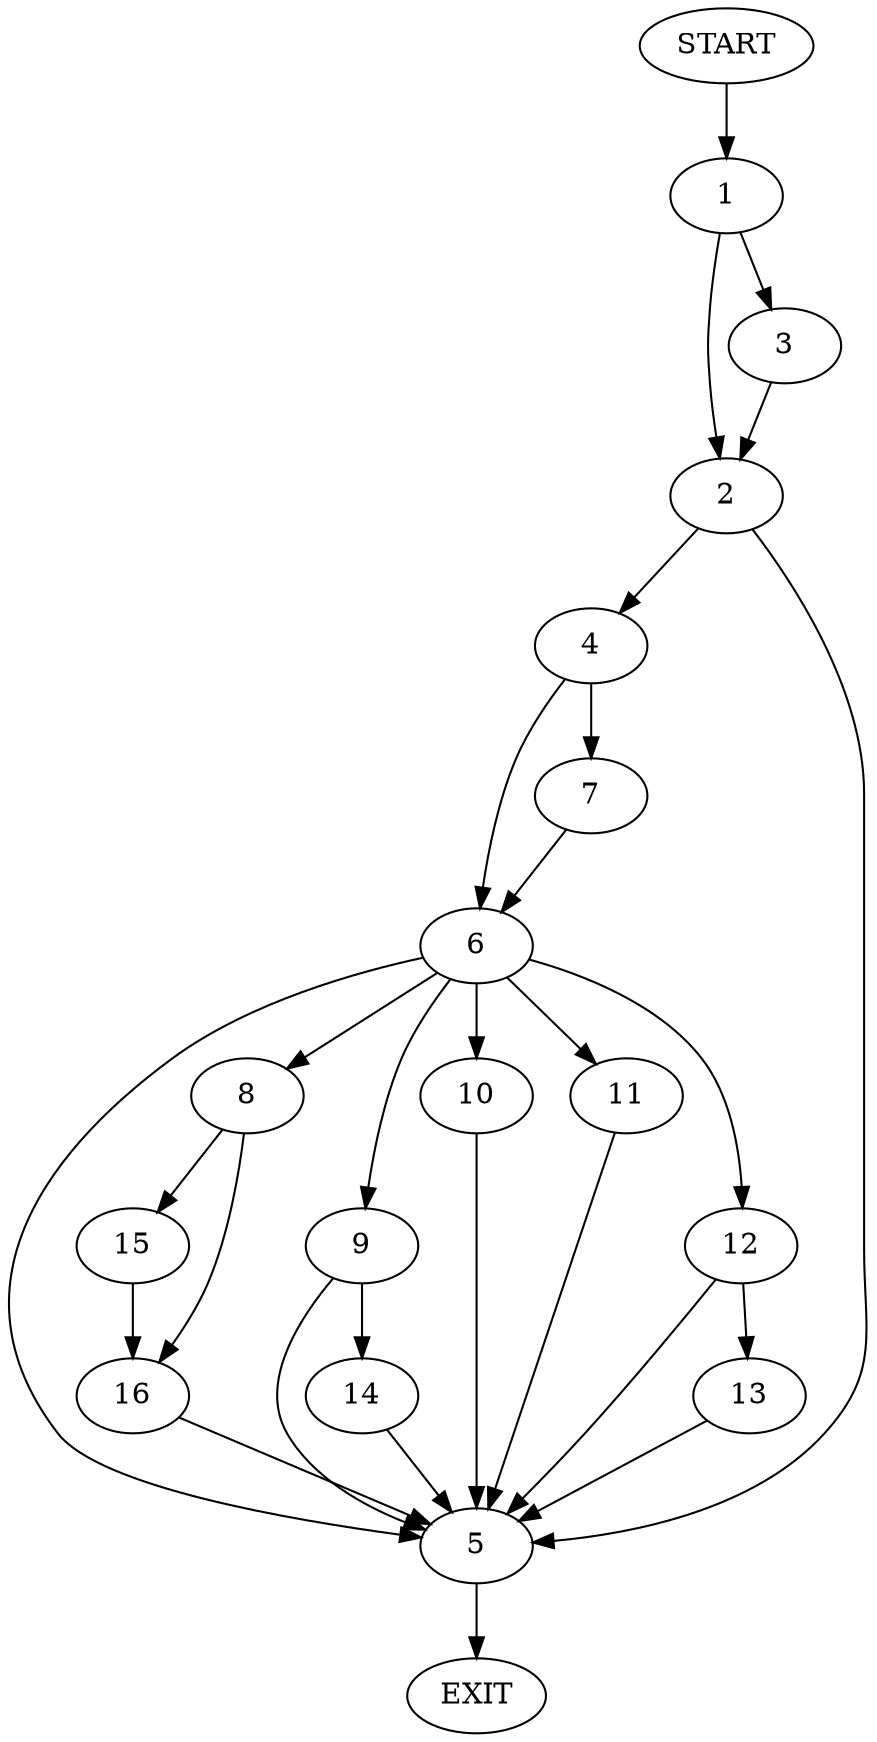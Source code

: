 digraph {
0 [label="START"]
17 [label="EXIT"]
0 -> 1
1 -> 2
1 -> 3
3 -> 2
2 -> 4
2 -> 5
4 -> 6
4 -> 7
5 -> 17
6 -> 8
6 -> 9
6 -> 10
6 -> 11
6 -> 12
6 -> 5
7 -> 6
11 -> 5
12 -> 5
12 -> 13
9 -> 14
9 -> 5
10 -> 5
8 -> 15
8 -> 16
16 -> 5
15 -> 16
14 -> 5
13 -> 5
}
